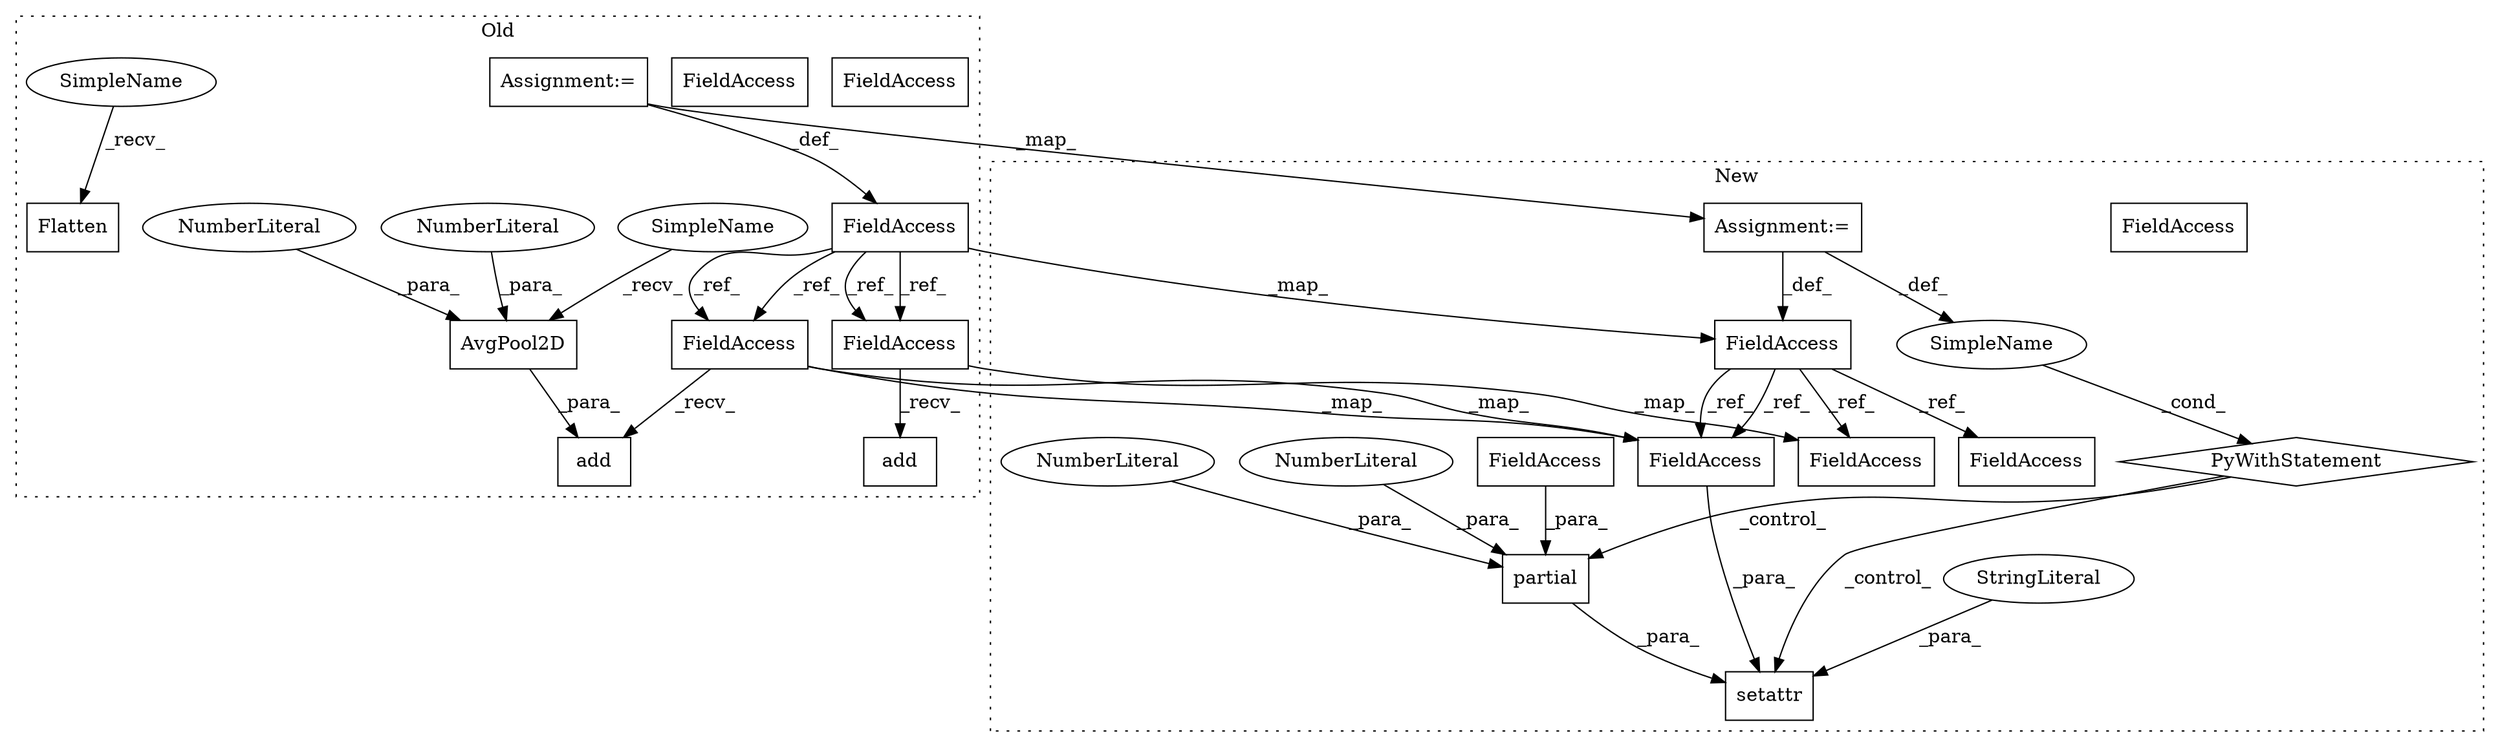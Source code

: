digraph G {
subgraph cluster0 {
1 [label="add" a="32" s="2773,2782" l="4,1" shape="box"];
5 [label="FieldAccess" a="22" s="1938" l="13" shape="box"];
8 [label="FieldAccess" a="22" s="2941" l="13" shape="box"];
10 [label="FieldAccess" a="22" s="2759" l="13" shape="box"];
11 [label="add" a="32" s="2955,2976" l="4,1" shape="box"];
13 [label="Assignment:=" a="7" s="1951" l="1" shape="box"];
20 [label="AvgPool2D" a="32" s="2962,2975" l="10,1" shape="box"];
21 [label="Flatten" a="32" s="3106" l="9" shape="box"];
22 [label="NumberLiteral" a="34" s="2972" l="1" shape="ellipse"];
23 [label="NumberLiteral" a="34" s="2974" l="1" shape="ellipse"];
25 [label="FieldAccess" a="22" s="2941" l="13" shape="box"];
26 [label="FieldAccess" a="22" s="2759" l="13" shape="box"];
27 [label="SimpleName" a="42" s="2959" l="2" shape="ellipse"];
28 [label="SimpleName" a="42" s="3103" l="2" shape="ellipse"];
label = "Old";
style="dotted";
}
subgraph cluster1 {
2 [label="setattr" a="32" s="3216,3300" l="8,1" shape="box"];
3 [label="SimpleName" a="42" s="" l="" shape="ellipse"];
4 [label="PyWithStatement" a="104" s="2149,2185" l="10,2" shape="diamond"];
6 [label="FieldAccess" a="22" s="2109" l="13" shape="box"];
7 [label="FieldAccess" a="22" s="3224" l="13" shape="box"];
9 [label="FieldAccess" a="22" s="3080" l="13" shape="box"];
12 [label="StringLiteral" a="45" s="3238" l="12" shape="ellipse"];
14 [label="Assignment:=" a="7" s="2122" l="1" shape="box"];
15 [label="partial" a="32" s="3251,3299" l="8,1" shape="box"];
16 [label="FieldAccess" a="22" s="3259" l="7" shape="box"];
17 [label="NumberLiteral" a="34" s="3298" l="1" shape="ellipse"];
18 [label="NumberLiteral" a="34" s="3296" l="1" shape="ellipse"];
19 [label="FieldAccess" a="22" s="2159" l="13" shape="box"];
24 [label="FieldAccess" a="22" s="3224" l="13" shape="box"];
label = "New";
style="dotted";
}
3 -> 4 [label="_cond_"];
4 -> 2 [label="_control_"];
4 -> 15 [label="_control_"];
5 -> 26 [label="_ref_"];
5 -> 25 [label="_ref_"];
5 -> 6 [label="_map_"];
5 -> 26 [label="_ref_"];
5 -> 25 [label="_ref_"];
6 -> 24 [label="_ref_"];
6 -> 9 [label="_ref_"];
6 -> 24 [label="_ref_"];
6 -> 19 [label="_ref_"];
12 -> 2 [label="_para_"];
13 -> 5 [label="_def_"];
13 -> 14 [label="_map_"];
14 -> 3 [label="_def_"];
14 -> 6 [label="_def_"];
15 -> 2 [label="_para_"];
16 -> 15 [label="_para_"];
17 -> 15 [label="_para_"];
18 -> 15 [label="_para_"];
20 -> 11 [label="_para_"];
22 -> 20 [label="_para_"];
23 -> 20 [label="_para_"];
24 -> 2 [label="_para_"];
25 -> 11 [label="_recv_"];
25 -> 24 [label="_map_"];
25 -> 24 [label="_map_"];
26 -> 1 [label="_recv_"];
26 -> 9 [label="_map_"];
27 -> 20 [label="_recv_"];
28 -> 21 [label="_recv_"];
}